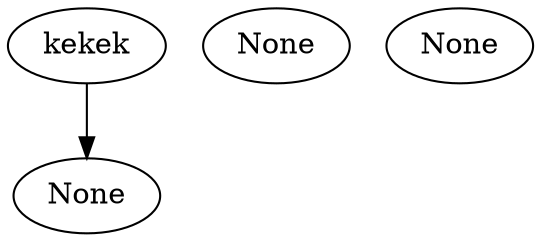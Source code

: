 strict digraph  {
1 [label=kekek, attr="{}"];
2 [label=None, attr="{}"];
3 [label=None, attr="{}"];
4 [label=None, attr="{}"];
1 -> 2  [weight=2];
}
